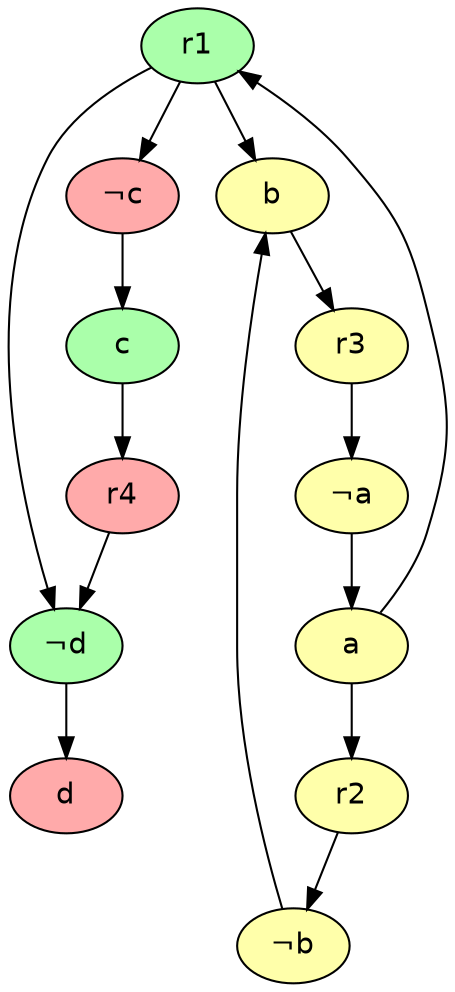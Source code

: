 digraph G {
  node [shape=oval style=filled fontname=Helvetica fontsize=14]
  node [fillcolor="#AAFFAA" fontcolor="#000000"] r1 ¬d c;
  node [fillcolor="#FFAAAA" fontcolor="#000000"] ¬c r4 d;
  node [fillcolor="#FFFFAA" fontcolor="#000000"] a b r2 ¬b r3 ¬a;
    "a" -> "r1"[dir=forward];
    "r1" -> "¬c"[dir=forward];
    "r1" -> "¬d"[dir=forward];
    "r1" -> "b"[dir=forward];
    "a" -> "r2"[dir=forward];
    "r2" -> "¬b"[dir=forward];
    "b" -> "r3"[dir=forward];
    "r3" -> "¬a"[dir=forward];
    "c" -> "r4"[dir=forward];
    "r4" -> "¬d"[dir=forward];
    "¬a" -> "a"[dir=forward];
    "¬c" -> "c"[dir=forward];
    "¬b" -> "b"[dir=forward];
    "¬d" -> "d"[dir=forward];
}
